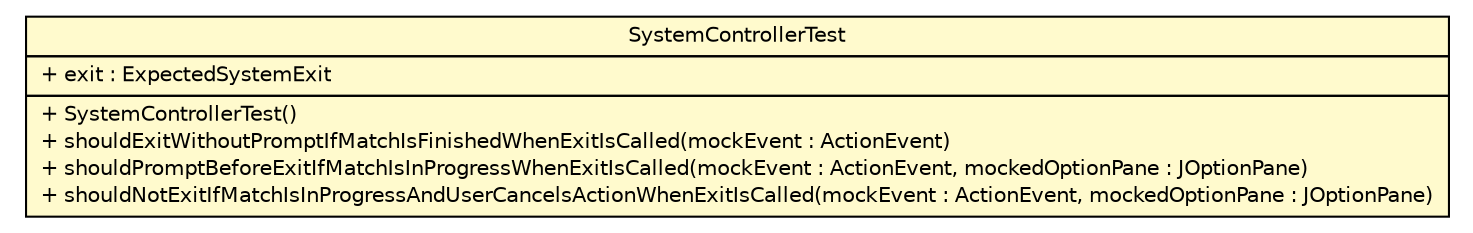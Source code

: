 #!/usr/local/bin/dot
#
# Class diagram 
# Generated by UMLGraph version R5_6 (http://www.umlgraph.org/)
#

digraph G {
	edge [fontname="Helvetica",fontsize=10,labelfontname="Helvetica",labelfontsize=10];
	node [fontname="Helvetica",fontsize=10,shape=plaintext];
	nodesep=0.25;
	ranksep=0.5;
	// thmuggleton.controller.SystemControllerTest
	c76 [label=<<table title="thmuggleton.controller.SystemControllerTest" border="0" cellborder="1" cellspacing="0" cellpadding="2" port="p" bgcolor="lemonChiffon" href="./SystemControllerTest.html">
		<tr><td><table border="0" cellspacing="0" cellpadding="1">
<tr><td align="center" balign="center"> SystemControllerTest </td></tr>
		</table></td></tr>
		<tr><td><table border="0" cellspacing="0" cellpadding="1">
<tr><td align="left" balign="left"> + exit : ExpectedSystemExit </td></tr>
		</table></td></tr>
		<tr><td><table border="0" cellspacing="0" cellpadding="1">
<tr><td align="left" balign="left"> + SystemControllerTest() </td></tr>
<tr><td align="left" balign="left"> + shouldExitWithoutPromptIfMatchIsFinishedWhenExitIsCalled(mockEvent : ActionEvent) </td></tr>
<tr><td align="left" balign="left"> + shouldPromptBeforeExitIfMatchIsInProgressWhenExitIsCalled(mockEvent : ActionEvent, mockedOptionPane : JOptionPane) </td></tr>
<tr><td align="left" balign="left"> + shouldNotExitIfMatchIsInProgressAndUserCancelsActionWhenExitIsCalled(mockEvent : ActionEvent, mockedOptionPane : JOptionPane) </td></tr>
		</table></td></tr>
		</table>>, URL="./SystemControllerTest.html", fontname="Helvetica", fontcolor="black", fontsize=10.0];
}

